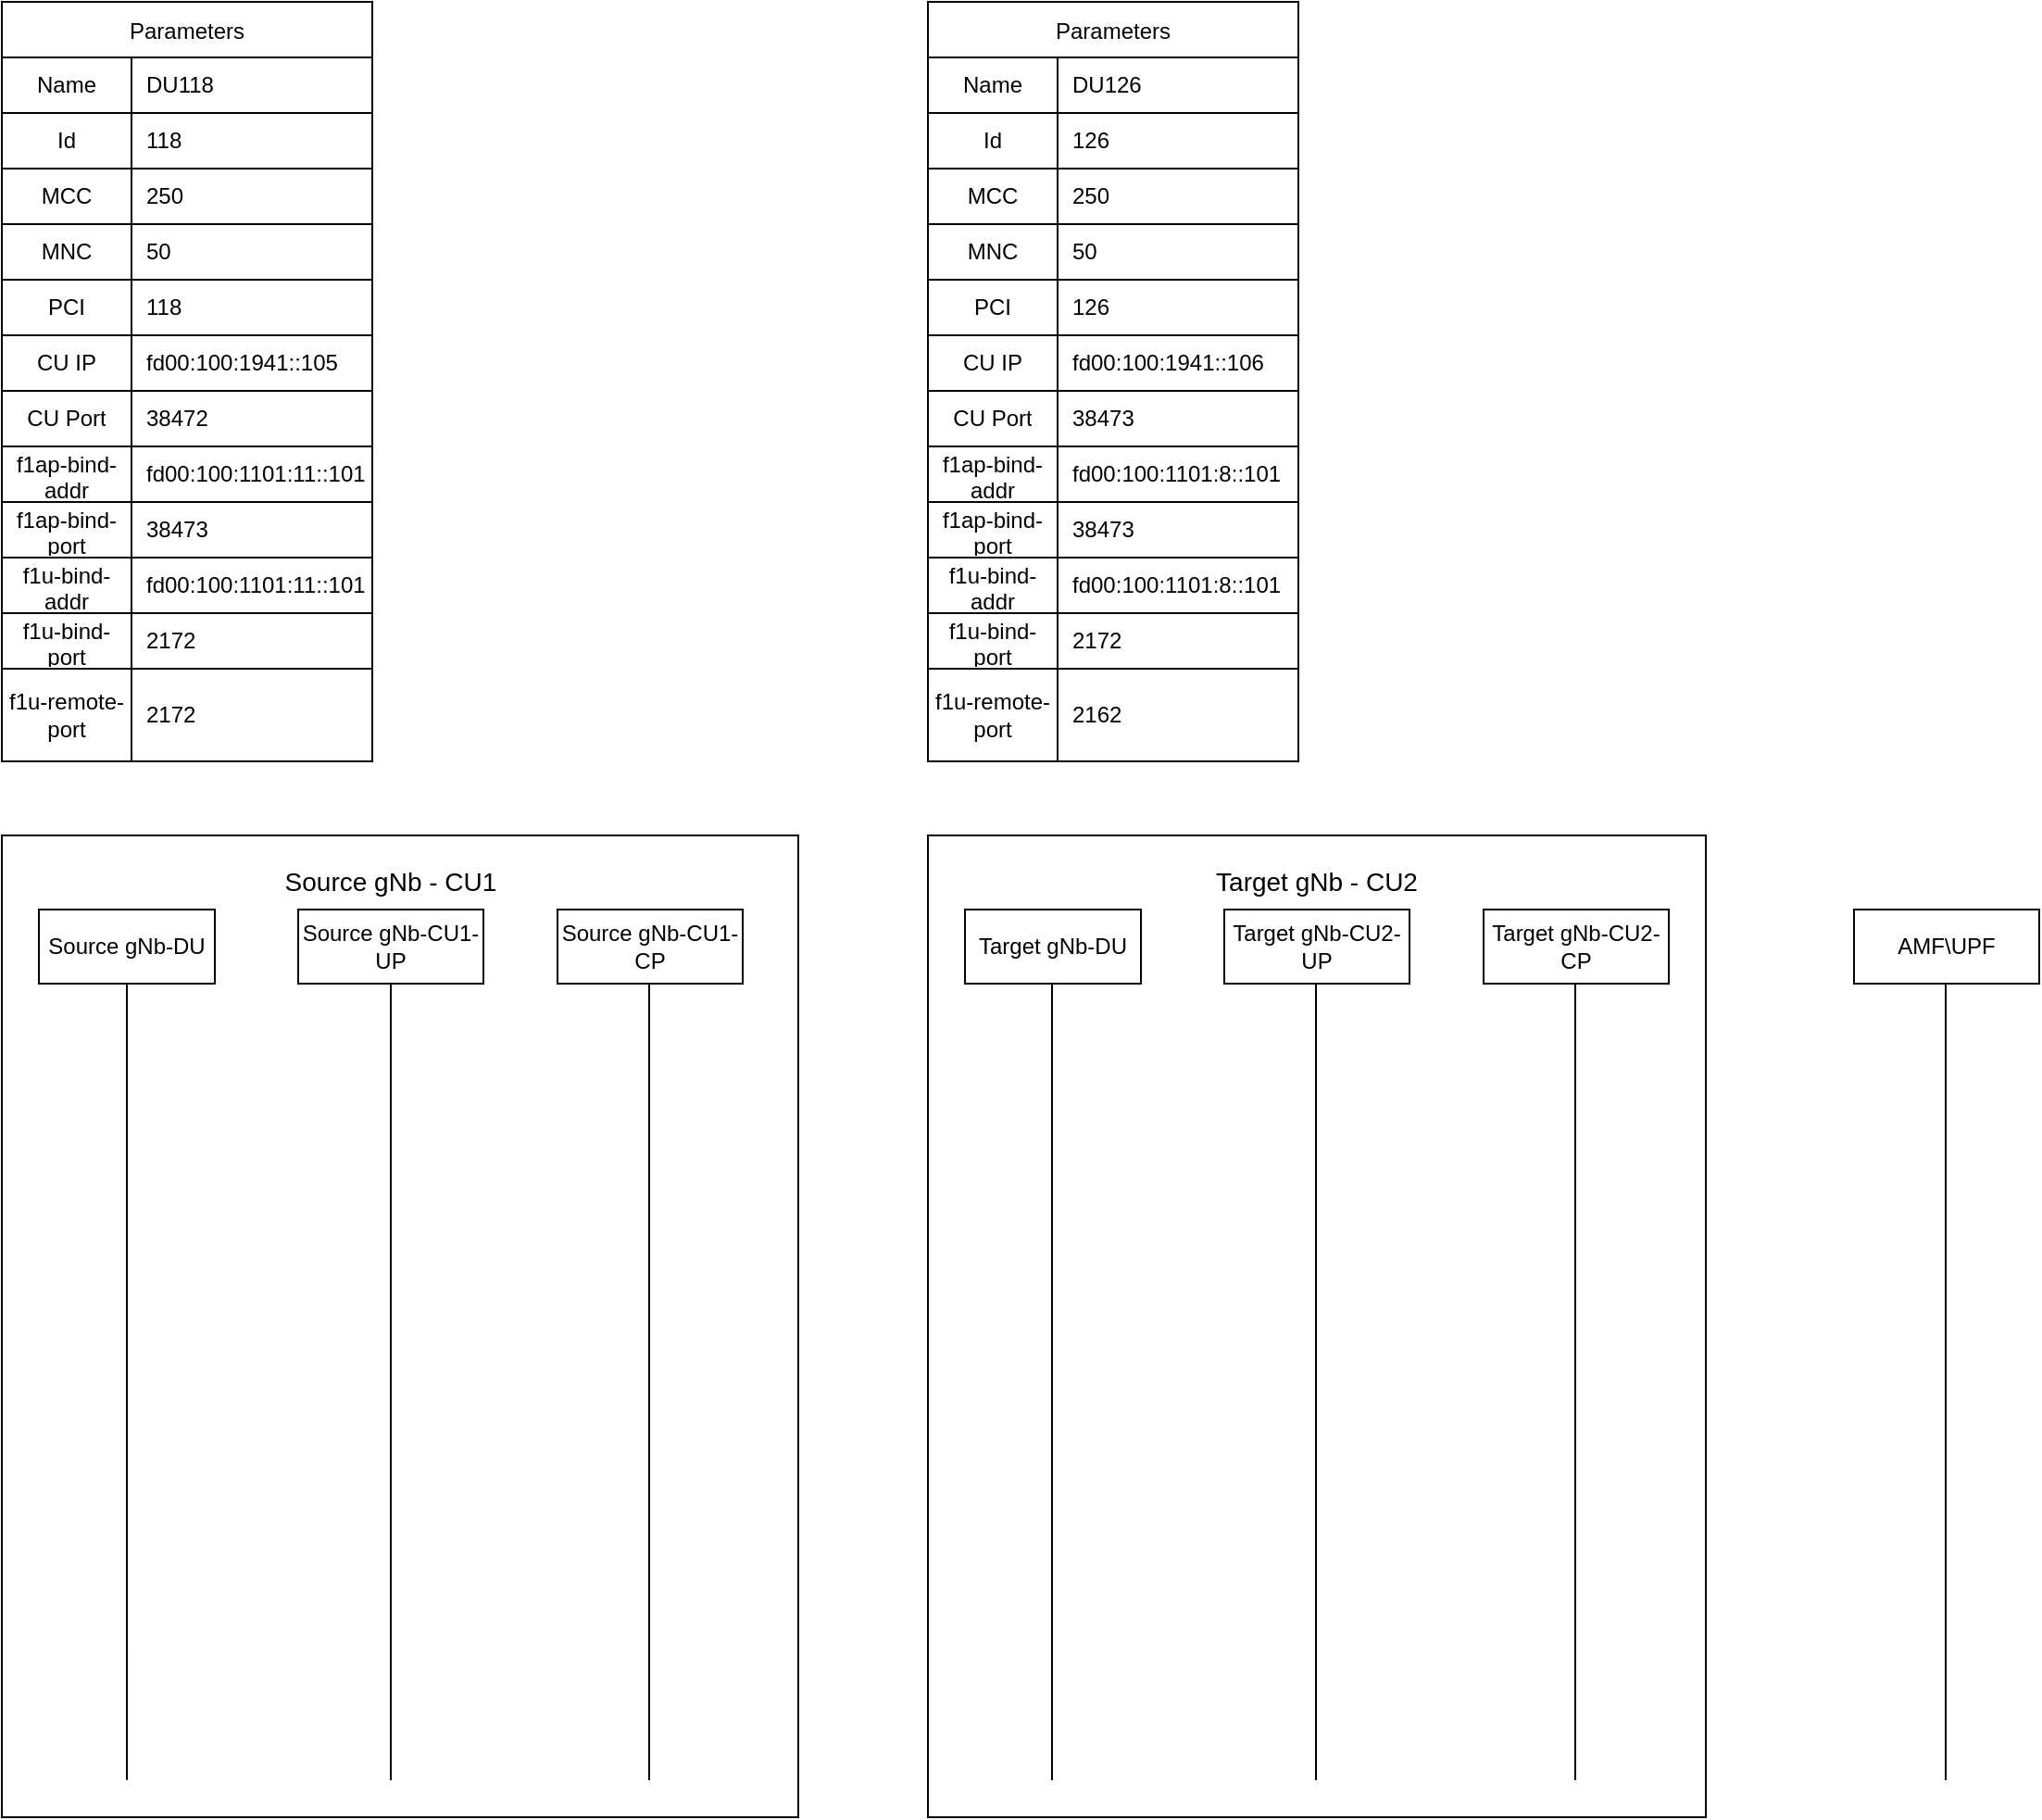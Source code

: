 <mxfile version="21.1.1" type="github">
  <diagram name="Page-1" id="ntlwcirGqWGYWwClvYJs">
    <mxGraphModel dx="1437" dy="1865" grid="1" gridSize="10" guides="1" tooltips="1" connect="1" arrows="1" fold="1" page="1" pageScale="1" pageWidth="827" pageHeight="1169" math="1" shadow="0">
      <root>
        <mxCell id="0" />
        <mxCell id="1" parent="0" />
        <mxCell id="eY2_cheVj6THHlVWZL7n-2" value="" style="rounded=0;whiteSpace=wrap;html=1;fillColor=none;" parent="1" vertex="1">
          <mxGeometry x="40" y="40" width="430" height="530" as="geometry" />
        </mxCell>
        <mxCell id="eY2_cheVj6THHlVWZL7n-3" value="&lt;font style=&quot;font-size: 14px;&quot;&gt;Source gNb - CU1&lt;/font&gt;" style="text;html=1;strokeColor=none;fillColor=none;align=center;verticalAlign=middle;whiteSpace=wrap;rounded=0;" parent="1" vertex="1">
          <mxGeometry x="185" y="50" width="130" height="30" as="geometry" />
        </mxCell>
        <mxCell id="eY2_cheVj6THHlVWZL7n-4" value="" style="rounded=0;whiteSpace=wrap;html=1;fillColor=none;" parent="1" vertex="1">
          <mxGeometry x="540" y="40" width="420" height="530" as="geometry" />
        </mxCell>
        <mxCell id="eY2_cheVj6THHlVWZL7n-5" value="&lt;font style=&quot;font-size: 14px;&quot;&gt;Target gNb - CU2&lt;/font&gt;" style="text;html=1;strokeColor=none;fillColor=none;align=center;verticalAlign=middle;whiteSpace=wrap;rounded=0;" parent="1" vertex="1">
          <mxGeometry x="685" y="50" width="130" height="30" as="geometry" />
        </mxCell>
        <mxCell id="eY2_cheVj6THHlVWZL7n-6" value="Source gNb-DU" style="rounded=0;whiteSpace=wrap;html=1;" parent="1" vertex="1">
          <mxGeometry x="60" y="80" width="95" height="40" as="geometry" />
        </mxCell>
        <mxCell id="eY2_cheVj6THHlVWZL7n-7" value="Source gNb-CU1-UP" style="rounded=0;whiteSpace=wrap;html=1;" parent="1" vertex="1">
          <mxGeometry x="200" y="80" width="100" height="40" as="geometry" />
        </mxCell>
        <mxCell id="eY2_cheVj6THHlVWZL7n-8" value="Source gNb-CU1-CP" style="rounded=0;whiteSpace=wrap;html=1;" parent="1" vertex="1">
          <mxGeometry x="340" y="80" width="100" height="40" as="geometry" />
        </mxCell>
        <mxCell id="eY2_cheVj6THHlVWZL7n-9" value="Target gNb-DU" style="rounded=0;whiteSpace=wrap;html=1;" parent="1" vertex="1">
          <mxGeometry x="560" y="80" width="95" height="40" as="geometry" />
        </mxCell>
        <mxCell id="eY2_cheVj6THHlVWZL7n-10" value="Target gNb-CU2-UP" style="rounded=0;whiteSpace=wrap;html=1;" parent="1" vertex="1">
          <mxGeometry x="700" y="80" width="100" height="40" as="geometry" />
        </mxCell>
        <mxCell id="eY2_cheVj6THHlVWZL7n-11" value="Target gNb-CU2-CP" style="rounded=0;whiteSpace=wrap;html=1;" parent="1" vertex="1">
          <mxGeometry x="840" y="80" width="100" height="40" as="geometry" />
        </mxCell>
        <mxCell id="eY2_cheVj6THHlVWZL7n-12" value="AMF\UPF" style="rounded=0;whiteSpace=wrap;html=1;" parent="1" vertex="1">
          <mxGeometry x="1040" y="80" width="100" height="40" as="geometry" />
        </mxCell>
        <mxCell id="eY2_cheVj6THHlVWZL7n-13" value="" style="endArrow=none;html=1;rounded=0;entryX=0.5;entryY=1;entryDx=0;entryDy=0;exitX=0.157;exitY=0.962;exitDx=0;exitDy=0;exitPerimeter=0;" parent="1" source="eY2_cheVj6THHlVWZL7n-2" target="eY2_cheVj6THHlVWZL7n-6" edge="1">
          <mxGeometry width="50" height="50" relative="1" as="geometry">
            <mxPoint x="70" y="210" as="sourcePoint" />
            <mxPoint x="120" y="160" as="targetPoint" />
          </mxGeometry>
        </mxCell>
        <mxCell id="eY2_cheVj6THHlVWZL7n-14" value="" style="endArrow=none;html=1;rounded=0;entryX=0.5;entryY=1;entryDx=0;entryDy=0;exitX=0.157;exitY=0.962;exitDx=0;exitDy=0;exitPerimeter=0;" parent="1" edge="1">
          <mxGeometry width="50" height="50" relative="1" as="geometry">
            <mxPoint x="250" y="550" as="sourcePoint" />
            <mxPoint x="250" y="120" as="targetPoint" />
          </mxGeometry>
        </mxCell>
        <mxCell id="eY2_cheVj6THHlVWZL7n-15" value="" style="endArrow=none;html=1;rounded=0;entryX=0.5;entryY=1;entryDx=0;entryDy=0;exitX=0.157;exitY=0.962;exitDx=0;exitDy=0;exitPerimeter=0;" parent="1" edge="1">
          <mxGeometry width="50" height="50" relative="1" as="geometry">
            <mxPoint x="389.5" y="550" as="sourcePoint" />
            <mxPoint x="389.5" y="120" as="targetPoint" />
          </mxGeometry>
        </mxCell>
        <mxCell id="eY2_cheVj6THHlVWZL7n-16" value="" style="endArrow=none;html=1;rounded=0;entryX=0.5;entryY=1;entryDx=0;entryDy=0;exitX=0.157;exitY=0.962;exitDx=0;exitDy=0;exitPerimeter=0;" parent="1" edge="1">
          <mxGeometry width="50" height="50" relative="1" as="geometry">
            <mxPoint x="607" y="550" as="sourcePoint" />
            <mxPoint x="607" y="120" as="targetPoint" />
          </mxGeometry>
        </mxCell>
        <mxCell id="eY2_cheVj6THHlVWZL7n-17" value="" style="endArrow=none;html=1;rounded=0;entryX=0.5;entryY=1;entryDx=0;entryDy=0;exitX=0.157;exitY=0.962;exitDx=0;exitDy=0;exitPerimeter=0;" parent="1" edge="1">
          <mxGeometry width="50" height="50" relative="1" as="geometry">
            <mxPoint x="749.5" y="550" as="sourcePoint" />
            <mxPoint x="749.5" y="120" as="targetPoint" />
          </mxGeometry>
        </mxCell>
        <mxCell id="eY2_cheVj6THHlVWZL7n-18" value="" style="endArrow=none;html=1;rounded=0;entryX=0.5;entryY=1;entryDx=0;entryDy=0;exitX=0.157;exitY=0.962;exitDx=0;exitDy=0;exitPerimeter=0;" parent="1" edge="1">
          <mxGeometry width="50" height="50" relative="1" as="geometry">
            <mxPoint x="889.5" y="550" as="sourcePoint" />
            <mxPoint x="889.5" y="120" as="targetPoint" />
          </mxGeometry>
        </mxCell>
        <mxCell id="eY2_cheVj6THHlVWZL7n-19" value="" style="endArrow=none;html=1;rounded=0;entryX=0.5;entryY=1;entryDx=0;entryDy=0;exitX=0.157;exitY=0.962;exitDx=0;exitDy=0;exitPerimeter=0;" parent="1" edge="1">
          <mxGeometry width="50" height="50" relative="1" as="geometry">
            <mxPoint x="1089.5" y="550" as="sourcePoint" />
            <mxPoint x="1089.5" y="120" as="targetPoint" />
          </mxGeometry>
        </mxCell>
        <mxCell id="01Hzk-wRed-KmRM_JVlv-11" value="Parameters" style="shape=table;startSize=30;container=1;collapsible=0;childLayout=tableLayout;fixedRows=1;rowLines=0;fontStyle=0;strokeColor=default;fontSize=12;labelBorderColor=none;columnLines=1;" vertex="1" parent="1">
          <mxGeometry x="40" y="-410" width="200" height="410" as="geometry" />
        </mxCell>
        <mxCell id="01Hzk-wRed-KmRM_JVlv-12" value="" style="shape=tableRow;horizontal=0;startSize=0;swimlaneHead=0;swimlaneBody=0;top=0;left=0;bottom=0;right=0;collapsible=0;dropTarget=0;fillColor=none;points=[[0,0.5],[1,0.5]];portConstraint=eastwest;strokeColor=inherit;fontSize=12;" vertex="1" parent="01Hzk-wRed-KmRM_JVlv-11">
          <mxGeometry y="30" width="200" height="30" as="geometry" />
        </mxCell>
        <mxCell id="01Hzk-wRed-KmRM_JVlv-13" value="Name" style="shape=partialRectangle;html=1;whiteSpace=wrap;connectable=0;fillColor=none;top=0;left=0;bottom=0;right=0;overflow=hidden;pointerEvents=1;strokeColor=inherit;fontSize=12;" vertex="1" parent="01Hzk-wRed-KmRM_JVlv-12">
          <mxGeometry width="70" height="30" as="geometry">
            <mxRectangle width="70" height="30" as="alternateBounds" />
          </mxGeometry>
        </mxCell>
        <mxCell id="01Hzk-wRed-KmRM_JVlv-14" value="DU118" style="shape=partialRectangle;html=1;whiteSpace=wrap;connectable=0;fillColor=none;top=0;left=0;bottom=0;right=0;align=left;spacingLeft=6;overflow=hidden;strokeColor=inherit;fontSize=12;" vertex="1" parent="01Hzk-wRed-KmRM_JVlv-12">
          <mxGeometry x="70" width="130" height="30" as="geometry">
            <mxRectangle width="130" height="30" as="alternateBounds" />
          </mxGeometry>
        </mxCell>
        <mxCell id="01Hzk-wRed-KmRM_JVlv-15" value="" style="shape=tableRow;horizontal=0;startSize=0;swimlaneHead=0;swimlaneBody=0;top=0;left=0;bottom=0;right=0;collapsible=0;dropTarget=0;fillColor=none;points=[[0,0.5],[1,0.5]];portConstraint=eastwest;strokeColor=inherit;fontSize=12;" vertex="1" parent="01Hzk-wRed-KmRM_JVlv-11">
          <mxGeometry y="60" width="200" height="30" as="geometry" />
        </mxCell>
        <mxCell id="01Hzk-wRed-KmRM_JVlv-16" value="Id" style="shape=partialRectangle;html=1;whiteSpace=wrap;connectable=0;fillColor=none;top=1;left=0;bottom=1;right=0;overflow=hidden;strokeColor=inherit;fontSize=12;labelBorderColor=none;shadow=0;" vertex="1" parent="01Hzk-wRed-KmRM_JVlv-15">
          <mxGeometry width="70" height="30" as="geometry">
            <mxRectangle width="70" height="30" as="alternateBounds" />
          </mxGeometry>
        </mxCell>
        <mxCell id="01Hzk-wRed-KmRM_JVlv-17" value="118" style="shape=partialRectangle;html=1;whiteSpace=wrap;connectable=0;fillColor=none;top=1;left=0;bottom=1;right=0;align=left;spacingLeft=6;overflow=hidden;strokeColor=inherit;fontSize=12;" vertex="1" parent="01Hzk-wRed-KmRM_JVlv-15">
          <mxGeometry x="70" width="130" height="30" as="geometry">
            <mxRectangle width="130" height="30" as="alternateBounds" />
          </mxGeometry>
        </mxCell>
        <mxCell id="01Hzk-wRed-KmRM_JVlv-18" value="" style="shape=tableRow;horizontal=0;startSize=0;swimlaneHead=0;swimlaneBody=0;top=0;left=0;bottom=0;right=0;collapsible=0;dropTarget=0;fillColor=none;points=[[0,0.5],[1,0.5]];portConstraint=eastwest;strokeColor=inherit;fontSize=12;" vertex="1" parent="01Hzk-wRed-KmRM_JVlv-11">
          <mxGeometry y="90" width="200" height="30" as="geometry" />
        </mxCell>
        <mxCell id="01Hzk-wRed-KmRM_JVlv-19" value="MCC" style="shape=partialRectangle;html=1;whiteSpace=wrap;connectable=0;fillColor=none;top=0;left=0;bottom=1;right=0;overflow=hidden;strokeColor=inherit;fontSize=12;" vertex="1" parent="01Hzk-wRed-KmRM_JVlv-18">
          <mxGeometry width="70" height="30" as="geometry">
            <mxRectangle width="70" height="30" as="alternateBounds" />
          </mxGeometry>
        </mxCell>
        <mxCell id="01Hzk-wRed-KmRM_JVlv-20" value="250" style="shape=partialRectangle;html=1;whiteSpace=wrap;connectable=0;fillColor=none;top=0;left=0;bottom=1;right=0;align=left;spacingLeft=6;overflow=hidden;strokeColor=inherit;fontSize=12;" vertex="1" parent="01Hzk-wRed-KmRM_JVlv-18">
          <mxGeometry x="70" width="130" height="30" as="geometry">
            <mxRectangle width="130" height="30" as="alternateBounds" />
          </mxGeometry>
        </mxCell>
        <mxCell id="01Hzk-wRed-KmRM_JVlv-21" style="shape=tableRow;horizontal=0;startSize=0;swimlaneHead=0;swimlaneBody=0;top=0;left=0;bottom=0;right=0;collapsible=0;dropTarget=0;fillColor=none;points=[[0,0.5],[1,0.5]];portConstraint=eastwest;strokeColor=inherit;fontSize=12;" vertex="1" parent="01Hzk-wRed-KmRM_JVlv-11">
          <mxGeometry y="120" width="200" height="30" as="geometry" />
        </mxCell>
        <mxCell id="01Hzk-wRed-KmRM_JVlv-22" value="MNC" style="shape=partialRectangle;html=1;whiteSpace=wrap;connectable=0;fillColor=none;top=0;left=0;bottom=1;right=0;overflow=hidden;strokeColor=inherit;fontSize=12;" vertex="1" parent="01Hzk-wRed-KmRM_JVlv-21">
          <mxGeometry width="70" height="30" as="geometry">
            <mxRectangle width="70" height="30" as="alternateBounds" />
          </mxGeometry>
        </mxCell>
        <mxCell id="01Hzk-wRed-KmRM_JVlv-23" value="50" style="shape=partialRectangle;html=1;whiteSpace=wrap;connectable=0;fillColor=none;top=0;left=0;bottom=1;right=0;align=left;spacingLeft=6;overflow=hidden;strokeColor=inherit;fontSize=12;" vertex="1" parent="01Hzk-wRed-KmRM_JVlv-21">
          <mxGeometry x="70" width="130" height="30" as="geometry">
            <mxRectangle width="130" height="30" as="alternateBounds" />
          </mxGeometry>
        </mxCell>
        <mxCell id="01Hzk-wRed-KmRM_JVlv-24" style="shape=tableRow;horizontal=0;startSize=0;swimlaneHead=0;swimlaneBody=0;top=0;left=0;bottom=0;right=0;collapsible=0;dropTarget=0;fillColor=none;points=[[0,0.5],[1,0.5]];portConstraint=eastwest;strokeColor=inherit;fontSize=12;" vertex="1" parent="01Hzk-wRed-KmRM_JVlv-11">
          <mxGeometry y="150" width="200" height="30" as="geometry" />
        </mxCell>
        <mxCell id="01Hzk-wRed-KmRM_JVlv-25" value="PCI" style="shape=partialRectangle;html=1;whiteSpace=wrap;connectable=0;fillColor=none;top=0;left=0;bottom=1;right=0;overflow=hidden;strokeColor=inherit;fontSize=12;" vertex="1" parent="01Hzk-wRed-KmRM_JVlv-24">
          <mxGeometry width="70" height="30" as="geometry">
            <mxRectangle width="70" height="30" as="alternateBounds" />
          </mxGeometry>
        </mxCell>
        <mxCell id="01Hzk-wRed-KmRM_JVlv-26" value="118" style="shape=partialRectangle;html=1;whiteSpace=wrap;connectable=0;fillColor=none;top=0;left=0;bottom=1;right=0;align=left;spacingLeft=6;overflow=hidden;strokeColor=inherit;fontSize=12;" vertex="1" parent="01Hzk-wRed-KmRM_JVlv-24">
          <mxGeometry x="70" width="130" height="30" as="geometry">
            <mxRectangle width="130" height="30" as="alternateBounds" />
          </mxGeometry>
        </mxCell>
        <mxCell id="01Hzk-wRed-KmRM_JVlv-27" style="shape=tableRow;horizontal=0;startSize=0;swimlaneHead=0;swimlaneBody=0;top=0;left=0;bottom=0;right=0;collapsible=0;dropTarget=0;fillColor=none;points=[[0,0.5],[1,0.5]];portConstraint=eastwest;strokeColor=inherit;fontSize=12;" vertex="1" parent="01Hzk-wRed-KmRM_JVlv-11">
          <mxGeometry y="180" width="200" height="30" as="geometry" />
        </mxCell>
        <mxCell id="01Hzk-wRed-KmRM_JVlv-28" value="CU IP" style="shape=partialRectangle;html=1;whiteSpace=wrap;connectable=0;fillColor=none;top=0;left=0;bottom=1;right=0;overflow=hidden;strokeColor=inherit;fontSize=12;" vertex="1" parent="01Hzk-wRed-KmRM_JVlv-27">
          <mxGeometry width="70" height="30" as="geometry">
            <mxRectangle width="70" height="30" as="alternateBounds" />
          </mxGeometry>
        </mxCell>
        <mxCell id="01Hzk-wRed-KmRM_JVlv-29" value="fd00:100:1941::105" style="shape=partialRectangle;html=1;whiteSpace=wrap;connectable=0;fillColor=none;top=0;left=0;bottom=1;right=0;align=left;spacingLeft=6;overflow=hidden;strokeColor=inherit;fontSize=12;" vertex="1" parent="01Hzk-wRed-KmRM_JVlv-27">
          <mxGeometry x="70" width="130" height="30" as="geometry">
            <mxRectangle width="130" height="30" as="alternateBounds" />
          </mxGeometry>
        </mxCell>
        <mxCell id="01Hzk-wRed-KmRM_JVlv-59" style="shape=tableRow;horizontal=0;startSize=0;swimlaneHead=0;swimlaneBody=0;top=0;left=0;bottom=0;right=0;collapsible=0;dropTarget=0;fillColor=none;points=[[0,0.5],[1,0.5]];portConstraint=eastwest;strokeColor=inherit;fontSize=12;" vertex="1" parent="01Hzk-wRed-KmRM_JVlv-11">
          <mxGeometry y="210" width="200" height="30" as="geometry" />
        </mxCell>
        <mxCell id="01Hzk-wRed-KmRM_JVlv-60" value="CU Port" style="shape=partialRectangle;html=1;whiteSpace=wrap;connectable=0;fillColor=none;top=0;left=0;bottom=1;right=0;overflow=hidden;strokeColor=inherit;fontSize=12;" vertex="1" parent="01Hzk-wRed-KmRM_JVlv-59">
          <mxGeometry width="70" height="30" as="geometry">
            <mxRectangle width="70" height="30" as="alternateBounds" />
          </mxGeometry>
        </mxCell>
        <mxCell id="01Hzk-wRed-KmRM_JVlv-61" value="38472" style="shape=partialRectangle;html=1;whiteSpace=wrap;connectable=0;fillColor=none;top=0;left=0;bottom=1;right=0;align=left;spacingLeft=6;overflow=hidden;strokeColor=inherit;fontSize=12;" vertex="1" parent="01Hzk-wRed-KmRM_JVlv-59">
          <mxGeometry x="70" width="130" height="30" as="geometry">
            <mxRectangle width="130" height="30" as="alternateBounds" />
          </mxGeometry>
        </mxCell>
        <mxCell id="01Hzk-wRed-KmRM_JVlv-62" style="shape=tableRow;horizontal=0;startSize=0;swimlaneHead=0;swimlaneBody=0;top=0;left=0;bottom=0;right=0;collapsible=0;dropTarget=0;fillColor=none;points=[[0,0.5],[1,0.5]];portConstraint=eastwest;strokeColor=inherit;fontSize=12;" vertex="1" parent="01Hzk-wRed-KmRM_JVlv-11">
          <mxGeometry y="240" width="200" height="30" as="geometry" />
        </mxCell>
        <mxCell id="01Hzk-wRed-KmRM_JVlv-63" value="f1ap-bind-addr" style="shape=partialRectangle;html=1;whiteSpace=wrap;connectable=0;fillColor=none;top=0;left=0;bottom=1;right=0;overflow=hidden;strokeColor=inherit;fontSize=12;" vertex="1" parent="01Hzk-wRed-KmRM_JVlv-62">
          <mxGeometry width="70" height="30" as="geometry">
            <mxRectangle width="70" height="30" as="alternateBounds" />
          </mxGeometry>
        </mxCell>
        <mxCell id="01Hzk-wRed-KmRM_JVlv-64" value="fd00:100:1101:11::101" style="shape=partialRectangle;html=1;whiteSpace=wrap;connectable=0;fillColor=none;top=0;left=0;bottom=1;right=0;align=left;spacingLeft=6;overflow=hidden;strokeColor=inherit;fontSize=12;" vertex="1" parent="01Hzk-wRed-KmRM_JVlv-62">
          <mxGeometry x="70" width="130" height="30" as="geometry">
            <mxRectangle width="130" height="30" as="alternateBounds" />
          </mxGeometry>
        </mxCell>
        <mxCell id="01Hzk-wRed-KmRM_JVlv-65" style="shape=tableRow;horizontal=0;startSize=0;swimlaneHead=0;swimlaneBody=0;top=0;left=0;bottom=0;right=0;collapsible=0;dropTarget=0;fillColor=none;points=[[0,0.5],[1,0.5]];portConstraint=eastwest;strokeColor=inherit;fontSize=12;" vertex="1" parent="01Hzk-wRed-KmRM_JVlv-11">
          <mxGeometry y="270" width="200" height="30" as="geometry" />
        </mxCell>
        <mxCell id="01Hzk-wRed-KmRM_JVlv-66" value="f1ap-bind-port" style="shape=partialRectangle;html=1;whiteSpace=wrap;connectable=0;fillColor=none;top=0;left=0;bottom=1;right=0;overflow=hidden;strokeColor=inherit;fontSize=12;" vertex="1" parent="01Hzk-wRed-KmRM_JVlv-65">
          <mxGeometry width="70" height="30" as="geometry">
            <mxRectangle width="70" height="30" as="alternateBounds" />
          </mxGeometry>
        </mxCell>
        <mxCell id="01Hzk-wRed-KmRM_JVlv-67" value="38473" style="shape=partialRectangle;html=1;whiteSpace=wrap;connectable=0;fillColor=none;top=0;left=0;bottom=1;right=0;align=left;spacingLeft=6;overflow=hidden;strokeColor=inherit;fontSize=12;" vertex="1" parent="01Hzk-wRed-KmRM_JVlv-65">
          <mxGeometry x="70" width="130" height="30" as="geometry">
            <mxRectangle width="130" height="30" as="alternateBounds" />
          </mxGeometry>
        </mxCell>
        <mxCell id="01Hzk-wRed-KmRM_JVlv-68" style="shape=tableRow;horizontal=0;startSize=0;swimlaneHead=0;swimlaneBody=0;top=0;left=0;bottom=0;right=0;collapsible=0;dropTarget=0;fillColor=none;points=[[0,0.5],[1,0.5]];portConstraint=eastwest;strokeColor=inherit;fontSize=12;" vertex="1" parent="01Hzk-wRed-KmRM_JVlv-11">
          <mxGeometry y="300" width="200" height="30" as="geometry" />
        </mxCell>
        <mxCell id="01Hzk-wRed-KmRM_JVlv-69" value="f1u-bind-addr" style="shape=partialRectangle;html=1;whiteSpace=wrap;connectable=0;fillColor=none;top=0;left=0;bottom=1;right=0;overflow=hidden;strokeColor=inherit;fontSize=12;" vertex="1" parent="01Hzk-wRed-KmRM_JVlv-68">
          <mxGeometry width="70" height="30" as="geometry">
            <mxRectangle width="70" height="30" as="alternateBounds" />
          </mxGeometry>
        </mxCell>
        <mxCell id="01Hzk-wRed-KmRM_JVlv-70" value="fd00:100:1101:11::101" style="shape=partialRectangle;html=1;whiteSpace=wrap;connectable=0;fillColor=none;top=0;left=0;bottom=1;right=0;align=left;spacingLeft=6;overflow=hidden;strokeColor=inherit;fontSize=12;" vertex="1" parent="01Hzk-wRed-KmRM_JVlv-68">
          <mxGeometry x="70" width="130" height="30" as="geometry">
            <mxRectangle width="130" height="30" as="alternateBounds" />
          </mxGeometry>
        </mxCell>
        <mxCell id="01Hzk-wRed-KmRM_JVlv-71" style="shape=tableRow;horizontal=0;startSize=0;swimlaneHead=0;swimlaneBody=0;top=0;left=0;bottom=0;right=0;collapsible=0;dropTarget=0;fillColor=none;points=[[0,0.5],[1,0.5]];portConstraint=eastwest;strokeColor=inherit;fontSize=12;" vertex="1" parent="01Hzk-wRed-KmRM_JVlv-11">
          <mxGeometry y="330" width="200" height="30" as="geometry" />
        </mxCell>
        <mxCell id="01Hzk-wRed-KmRM_JVlv-72" value="f1u-bind-port" style="shape=partialRectangle;html=1;whiteSpace=wrap;connectable=0;fillColor=none;top=0;left=0;bottom=1;right=0;overflow=hidden;strokeColor=inherit;fontSize=12;" vertex="1" parent="01Hzk-wRed-KmRM_JVlv-71">
          <mxGeometry width="70" height="30" as="geometry">
            <mxRectangle width="70" height="30" as="alternateBounds" />
          </mxGeometry>
        </mxCell>
        <mxCell id="01Hzk-wRed-KmRM_JVlv-73" value="2172" style="shape=partialRectangle;html=1;whiteSpace=wrap;connectable=0;fillColor=none;top=0;left=0;bottom=1;right=0;align=left;spacingLeft=6;overflow=hidden;strokeColor=inherit;fontSize=12;" vertex="1" parent="01Hzk-wRed-KmRM_JVlv-71">
          <mxGeometry x="70" width="130" height="30" as="geometry">
            <mxRectangle width="130" height="30" as="alternateBounds" />
          </mxGeometry>
        </mxCell>
        <mxCell id="01Hzk-wRed-KmRM_JVlv-74" style="shape=tableRow;horizontal=0;startSize=0;swimlaneHead=0;swimlaneBody=0;top=0;left=0;bottom=0;right=0;collapsible=0;dropTarget=0;fillColor=none;points=[[0,0.5],[1,0.5]];portConstraint=eastwest;strokeColor=inherit;fontSize=12;" vertex="1" parent="01Hzk-wRed-KmRM_JVlv-11">
          <mxGeometry y="360" width="200" height="50" as="geometry" />
        </mxCell>
        <mxCell id="01Hzk-wRed-KmRM_JVlv-75" value="f1u-remote-port" style="shape=partialRectangle;html=1;whiteSpace=wrap;connectable=0;fillColor=none;top=0;left=0;bottom=1;right=0;overflow=hidden;strokeColor=inherit;fontSize=12;" vertex="1" parent="01Hzk-wRed-KmRM_JVlv-74">
          <mxGeometry width="70" height="50" as="geometry">
            <mxRectangle width="70" height="50" as="alternateBounds" />
          </mxGeometry>
        </mxCell>
        <mxCell id="01Hzk-wRed-KmRM_JVlv-76" value="2172" style="shape=partialRectangle;html=1;whiteSpace=wrap;connectable=0;fillColor=none;top=0;left=0;bottom=1;right=0;align=left;spacingLeft=6;overflow=hidden;strokeColor=inherit;fontSize=12;" vertex="1" parent="01Hzk-wRed-KmRM_JVlv-74">
          <mxGeometry x="70" width="130" height="50" as="geometry">
            <mxRectangle width="130" height="50" as="alternateBounds" />
          </mxGeometry>
        </mxCell>
        <mxCell id="01Hzk-wRed-KmRM_JVlv-77" value="Parameters" style="shape=table;startSize=30;container=1;collapsible=0;childLayout=tableLayout;fixedRows=1;rowLines=0;fontStyle=0;strokeColor=default;fontSize=12;labelBorderColor=none;columnLines=1;" vertex="1" parent="1">
          <mxGeometry x="540" y="-410" width="200" height="410" as="geometry" />
        </mxCell>
        <mxCell id="01Hzk-wRed-KmRM_JVlv-78" value="" style="shape=tableRow;horizontal=0;startSize=0;swimlaneHead=0;swimlaneBody=0;top=0;left=0;bottom=0;right=0;collapsible=0;dropTarget=0;fillColor=none;points=[[0,0.5],[1,0.5]];portConstraint=eastwest;strokeColor=inherit;fontSize=12;" vertex="1" parent="01Hzk-wRed-KmRM_JVlv-77">
          <mxGeometry y="30" width="200" height="30" as="geometry" />
        </mxCell>
        <mxCell id="01Hzk-wRed-KmRM_JVlv-79" value="Name" style="shape=partialRectangle;html=1;whiteSpace=wrap;connectable=0;fillColor=none;top=0;left=0;bottom=0;right=0;overflow=hidden;pointerEvents=1;strokeColor=inherit;fontSize=12;" vertex="1" parent="01Hzk-wRed-KmRM_JVlv-78">
          <mxGeometry width="70" height="30" as="geometry">
            <mxRectangle width="70" height="30" as="alternateBounds" />
          </mxGeometry>
        </mxCell>
        <mxCell id="01Hzk-wRed-KmRM_JVlv-80" value="DU126" style="shape=partialRectangle;html=1;whiteSpace=wrap;connectable=0;fillColor=none;top=0;left=0;bottom=0;right=0;align=left;spacingLeft=6;overflow=hidden;strokeColor=inherit;fontSize=12;" vertex="1" parent="01Hzk-wRed-KmRM_JVlv-78">
          <mxGeometry x="70" width="130" height="30" as="geometry">
            <mxRectangle width="130" height="30" as="alternateBounds" />
          </mxGeometry>
        </mxCell>
        <mxCell id="01Hzk-wRed-KmRM_JVlv-81" value="" style="shape=tableRow;horizontal=0;startSize=0;swimlaneHead=0;swimlaneBody=0;top=0;left=0;bottom=0;right=0;collapsible=0;dropTarget=0;fillColor=none;points=[[0,0.5],[1,0.5]];portConstraint=eastwest;strokeColor=inherit;fontSize=12;" vertex="1" parent="01Hzk-wRed-KmRM_JVlv-77">
          <mxGeometry y="60" width="200" height="30" as="geometry" />
        </mxCell>
        <mxCell id="01Hzk-wRed-KmRM_JVlv-82" value="Id" style="shape=partialRectangle;html=1;whiteSpace=wrap;connectable=0;fillColor=none;top=1;left=0;bottom=1;right=0;overflow=hidden;strokeColor=inherit;fontSize=12;labelBorderColor=none;shadow=0;" vertex="1" parent="01Hzk-wRed-KmRM_JVlv-81">
          <mxGeometry width="70" height="30" as="geometry">
            <mxRectangle width="70" height="30" as="alternateBounds" />
          </mxGeometry>
        </mxCell>
        <mxCell id="01Hzk-wRed-KmRM_JVlv-83" value="126" style="shape=partialRectangle;html=1;whiteSpace=wrap;connectable=0;fillColor=none;top=1;left=0;bottom=1;right=0;align=left;spacingLeft=6;overflow=hidden;strokeColor=inherit;fontSize=12;" vertex="1" parent="01Hzk-wRed-KmRM_JVlv-81">
          <mxGeometry x="70" width="130" height="30" as="geometry">
            <mxRectangle width="130" height="30" as="alternateBounds" />
          </mxGeometry>
        </mxCell>
        <mxCell id="01Hzk-wRed-KmRM_JVlv-84" value="" style="shape=tableRow;horizontal=0;startSize=0;swimlaneHead=0;swimlaneBody=0;top=0;left=0;bottom=0;right=0;collapsible=0;dropTarget=0;fillColor=none;points=[[0,0.5],[1,0.5]];portConstraint=eastwest;strokeColor=inherit;fontSize=12;" vertex="1" parent="01Hzk-wRed-KmRM_JVlv-77">
          <mxGeometry y="90" width="200" height="30" as="geometry" />
        </mxCell>
        <mxCell id="01Hzk-wRed-KmRM_JVlv-85" value="MCC" style="shape=partialRectangle;html=1;whiteSpace=wrap;connectable=0;fillColor=none;top=0;left=0;bottom=1;right=0;overflow=hidden;strokeColor=inherit;fontSize=12;" vertex="1" parent="01Hzk-wRed-KmRM_JVlv-84">
          <mxGeometry width="70" height="30" as="geometry">
            <mxRectangle width="70" height="30" as="alternateBounds" />
          </mxGeometry>
        </mxCell>
        <mxCell id="01Hzk-wRed-KmRM_JVlv-86" value="250" style="shape=partialRectangle;html=1;whiteSpace=wrap;connectable=0;fillColor=none;top=0;left=0;bottom=1;right=0;align=left;spacingLeft=6;overflow=hidden;strokeColor=inherit;fontSize=12;" vertex="1" parent="01Hzk-wRed-KmRM_JVlv-84">
          <mxGeometry x="70" width="130" height="30" as="geometry">
            <mxRectangle width="130" height="30" as="alternateBounds" />
          </mxGeometry>
        </mxCell>
        <mxCell id="01Hzk-wRed-KmRM_JVlv-87" style="shape=tableRow;horizontal=0;startSize=0;swimlaneHead=0;swimlaneBody=0;top=0;left=0;bottom=0;right=0;collapsible=0;dropTarget=0;fillColor=none;points=[[0,0.5],[1,0.5]];portConstraint=eastwest;strokeColor=inherit;fontSize=12;" vertex="1" parent="01Hzk-wRed-KmRM_JVlv-77">
          <mxGeometry y="120" width="200" height="30" as="geometry" />
        </mxCell>
        <mxCell id="01Hzk-wRed-KmRM_JVlv-88" value="MNC" style="shape=partialRectangle;html=1;whiteSpace=wrap;connectable=0;fillColor=none;top=0;left=0;bottom=1;right=0;overflow=hidden;strokeColor=inherit;fontSize=12;" vertex="1" parent="01Hzk-wRed-KmRM_JVlv-87">
          <mxGeometry width="70" height="30" as="geometry">
            <mxRectangle width="70" height="30" as="alternateBounds" />
          </mxGeometry>
        </mxCell>
        <mxCell id="01Hzk-wRed-KmRM_JVlv-89" value="50" style="shape=partialRectangle;html=1;whiteSpace=wrap;connectable=0;fillColor=none;top=0;left=0;bottom=1;right=0;align=left;spacingLeft=6;overflow=hidden;strokeColor=inherit;fontSize=12;" vertex="1" parent="01Hzk-wRed-KmRM_JVlv-87">
          <mxGeometry x="70" width="130" height="30" as="geometry">
            <mxRectangle width="130" height="30" as="alternateBounds" />
          </mxGeometry>
        </mxCell>
        <mxCell id="01Hzk-wRed-KmRM_JVlv-90" style="shape=tableRow;horizontal=0;startSize=0;swimlaneHead=0;swimlaneBody=0;top=0;left=0;bottom=0;right=0;collapsible=0;dropTarget=0;fillColor=none;points=[[0,0.5],[1,0.5]];portConstraint=eastwest;strokeColor=inherit;fontSize=12;" vertex="1" parent="01Hzk-wRed-KmRM_JVlv-77">
          <mxGeometry y="150" width="200" height="30" as="geometry" />
        </mxCell>
        <mxCell id="01Hzk-wRed-KmRM_JVlv-91" value="PCI" style="shape=partialRectangle;html=1;whiteSpace=wrap;connectable=0;fillColor=none;top=0;left=0;bottom=1;right=0;overflow=hidden;strokeColor=inherit;fontSize=12;" vertex="1" parent="01Hzk-wRed-KmRM_JVlv-90">
          <mxGeometry width="70" height="30" as="geometry">
            <mxRectangle width="70" height="30" as="alternateBounds" />
          </mxGeometry>
        </mxCell>
        <mxCell id="01Hzk-wRed-KmRM_JVlv-92" value="126" style="shape=partialRectangle;html=1;whiteSpace=wrap;connectable=0;fillColor=none;top=0;left=0;bottom=1;right=0;align=left;spacingLeft=6;overflow=hidden;strokeColor=inherit;fontSize=12;" vertex="1" parent="01Hzk-wRed-KmRM_JVlv-90">
          <mxGeometry x="70" width="130" height="30" as="geometry">
            <mxRectangle width="130" height="30" as="alternateBounds" />
          </mxGeometry>
        </mxCell>
        <mxCell id="01Hzk-wRed-KmRM_JVlv-93" style="shape=tableRow;horizontal=0;startSize=0;swimlaneHead=0;swimlaneBody=0;top=0;left=0;bottom=0;right=0;collapsible=0;dropTarget=0;fillColor=none;points=[[0,0.5],[1,0.5]];portConstraint=eastwest;strokeColor=inherit;fontSize=12;" vertex="1" parent="01Hzk-wRed-KmRM_JVlv-77">
          <mxGeometry y="180" width="200" height="30" as="geometry" />
        </mxCell>
        <mxCell id="01Hzk-wRed-KmRM_JVlv-94" value="CU IP" style="shape=partialRectangle;html=1;whiteSpace=wrap;connectable=0;fillColor=none;top=0;left=0;bottom=1;right=0;overflow=hidden;strokeColor=inherit;fontSize=12;" vertex="1" parent="01Hzk-wRed-KmRM_JVlv-93">
          <mxGeometry width="70" height="30" as="geometry">
            <mxRectangle width="70" height="30" as="alternateBounds" />
          </mxGeometry>
        </mxCell>
        <mxCell id="01Hzk-wRed-KmRM_JVlv-95" value="fd00:100:1941::106" style="shape=partialRectangle;html=1;whiteSpace=wrap;connectable=0;fillColor=none;top=0;left=0;bottom=1;right=0;align=left;spacingLeft=6;overflow=hidden;strokeColor=inherit;fontSize=12;" vertex="1" parent="01Hzk-wRed-KmRM_JVlv-93">
          <mxGeometry x="70" width="130" height="30" as="geometry">
            <mxRectangle width="130" height="30" as="alternateBounds" />
          </mxGeometry>
        </mxCell>
        <mxCell id="01Hzk-wRed-KmRM_JVlv-96" style="shape=tableRow;horizontal=0;startSize=0;swimlaneHead=0;swimlaneBody=0;top=0;left=0;bottom=0;right=0;collapsible=0;dropTarget=0;fillColor=none;points=[[0,0.5],[1,0.5]];portConstraint=eastwest;strokeColor=inherit;fontSize=12;" vertex="1" parent="01Hzk-wRed-KmRM_JVlv-77">
          <mxGeometry y="210" width="200" height="30" as="geometry" />
        </mxCell>
        <mxCell id="01Hzk-wRed-KmRM_JVlv-97" value="CU Port" style="shape=partialRectangle;html=1;whiteSpace=wrap;connectable=0;fillColor=none;top=0;left=0;bottom=1;right=0;overflow=hidden;strokeColor=inherit;fontSize=12;" vertex="1" parent="01Hzk-wRed-KmRM_JVlv-96">
          <mxGeometry width="70" height="30" as="geometry">
            <mxRectangle width="70" height="30" as="alternateBounds" />
          </mxGeometry>
        </mxCell>
        <mxCell id="01Hzk-wRed-KmRM_JVlv-98" value="38473" style="shape=partialRectangle;html=1;whiteSpace=wrap;connectable=0;fillColor=none;top=0;left=0;bottom=1;right=0;align=left;spacingLeft=6;overflow=hidden;strokeColor=inherit;fontSize=12;" vertex="1" parent="01Hzk-wRed-KmRM_JVlv-96">
          <mxGeometry x="70" width="130" height="30" as="geometry">
            <mxRectangle width="130" height="30" as="alternateBounds" />
          </mxGeometry>
        </mxCell>
        <mxCell id="01Hzk-wRed-KmRM_JVlv-99" style="shape=tableRow;horizontal=0;startSize=0;swimlaneHead=0;swimlaneBody=0;top=0;left=0;bottom=0;right=0;collapsible=0;dropTarget=0;fillColor=none;points=[[0,0.5],[1,0.5]];portConstraint=eastwest;strokeColor=inherit;fontSize=12;" vertex="1" parent="01Hzk-wRed-KmRM_JVlv-77">
          <mxGeometry y="240" width="200" height="30" as="geometry" />
        </mxCell>
        <mxCell id="01Hzk-wRed-KmRM_JVlv-100" value="f1ap-bind-addr" style="shape=partialRectangle;html=1;whiteSpace=wrap;connectable=0;fillColor=none;top=0;left=0;bottom=1;right=0;overflow=hidden;strokeColor=inherit;fontSize=12;" vertex="1" parent="01Hzk-wRed-KmRM_JVlv-99">
          <mxGeometry width="70" height="30" as="geometry">
            <mxRectangle width="70" height="30" as="alternateBounds" />
          </mxGeometry>
        </mxCell>
        <mxCell id="01Hzk-wRed-KmRM_JVlv-101" value="fd00:100:1101:8::101" style="shape=partialRectangle;html=1;whiteSpace=wrap;connectable=0;fillColor=none;top=0;left=0;bottom=1;right=0;align=left;spacingLeft=6;overflow=hidden;strokeColor=inherit;fontSize=12;" vertex="1" parent="01Hzk-wRed-KmRM_JVlv-99">
          <mxGeometry x="70" width="130" height="30" as="geometry">
            <mxRectangle width="130" height="30" as="alternateBounds" />
          </mxGeometry>
        </mxCell>
        <mxCell id="01Hzk-wRed-KmRM_JVlv-102" style="shape=tableRow;horizontal=0;startSize=0;swimlaneHead=0;swimlaneBody=0;top=0;left=0;bottom=0;right=0;collapsible=0;dropTarget=0;fillColor=none;points=[[0,0.5],[1,0.5]];portConstraint=eastwest;strokeColor=inherit;fontSize=12;" vertex="1" parent="01Hzk-wRed-KmRM_JVlv-77">
          <mxGeometry y="270" width="200" height="30" as="geometry" />
        </mxCell>
        <mxCell id="01Hzk-wRed-KmRM_JVlv-103" value="f1ap-bind-port" style="shape=partialRectangle;html=1;whiteSpace=wrap;connectable=0;fillColor=none;top=0;left=0;bottom=1;right=0;overflow=hidden;strokeColor=inherit;fontSize=12;" vertex="1" parent="01Hzk-wRed-KmRM_JVlv-102">
          <mxGeometry width="70" height="30" as="geometry">
            <mxRectangle width="70" height="30" as="alternateBounds" />
          </mxGeometry>
        </mxCell>
        <mxCell id="01Hzk-wRed-KmRM_JVlv-104" value="38473" style="shape=partialRectangle;html=1;whiteSpace=wrap;connectable=0;fillColor=none;top=0;left=0;bottom=1;right=0;align=left;spacingLeft=6;overflow=hidden;strokeColor=inherit;fontSize=12;" vertex="1" parent="01Hzk-wRed-KmRM_JVlv-102">
          <mxGeometry x="70" width="130" height="30" as="geometry">
            <mxRectangle width="130" height="30" as="alternateBounds" />
          </mxGeometry>
        </mxCell>
        <mxCell id="01Hzk-wRed-KmRM_JVlv-105" style="shape=tableRow;horizontal=0;startSize=0;swimlaneHead=0;swimlaneBody=0;top=0;left=0;bottom=0;right=0;collapsible=0;dropTarget=0;fillColor=none;points=[[0,0.5],[1,0.5]];portConstraint=eastwest;strokeColor=inherit;fontSize=12;" vertex="1" parent="01Hzk-wRed-KmRM_JVlv-77">
          <mxGeometry y="300" width="200" height="30" as="geometry" />
        </mxCell>
        <mxCell id="01Hzk-wRed-KmRM_JVlv-106" value="f1u-bind-addr" style="shape=partialRectangle;html=1;whiteSpace=wrap;connectable=0;fillColor=none;top=0;left=0;bottom=1;right=0;overflow=hidden;strokeColor=inherit;fontSize=12;" vertex="1" parent="01Hzk-wRed-KmRM_JVlv-105">
          <mxGeometry width="70" height="30" as="geometry">
            <mxRectangle width="70" height="30" as="alternateBounds" />
          </mxGeometry>
        </mxCell>
        <mxCell id="01Hzk-wRed-KmRM_JVlv-107" value="fd00:100:1101:8::101" style="shape=partialRectangle;html=1;whiteSpace=wrap;connectable=0;fillColor=none;top=0;left=0;bottom=1;right=0;align=left;spacingLeft=6;overflow=hidden;strokeColor=inherit;fontSize=12;" vertex="1" parent="01Hzk-wRed-KmRM_JVlv-105">
          <mxGeometry x="70" width="130" height="30" as="geometry">
            <mxRectangle width="130" height="30" as="alternateBounds" />
          </mxGeometry>
        </mxCell>
        <mxCell id="01Hzk-wRed-KmRM_JVlv-108" style="shape=tableRow;horizontal=0;startSize=0;swimlaneHead=0;swimlaneBody=0;top=0;left=0;bottom=0;right=0;collapsible=0;dropTarget=0;fillColor=none;points=[[0,0.5],[1,0.5]];portConstraint=eastwest;strokeColor=inherit;fontSize=12;" vertex="1" parent="01Hzk-wRed-KmRM_JVlv-77">
          <mxGeometry y="330" width="200" height="30" as="geometry" />
        </mxCell>
        <mxCell id="01Hzk-wRed-KmRM_JVlv-109" value="f1u-bind-port" style="shape=partialRectangle;html=1;whiteSpace=wrap;connectable=0;fillColor=none;top=0;left=0;bottom=1;right=0;overflow=hidden;strokeColor=inherit;fontSize=12;" vertex="1" parent="01Hzk-wRed-KmRM_JVlv-108">
          <mxGeometry width="70" height="30" as="geometry">
            <mxRectangle width="70" height="30" as="alternateBounds" />
          </mxGeometry>
        </mxCell>
        <mxCell id="01Hzk-wRed-KmRM_JVlv-110" value="2172" style="shape=partialRectangle;html=1;whiteSpace=wrap;connectable=0;fillColor=none;top=0;left=0;bottom=1;right=0;align=left;spacingLeft=6;overflow=hidden;strokeColor=inherit;fontSize=12;" vertex="1" parent="01Hzk-wRed-KmRM_JVlv-108">
          <mxGeometry x="70" width="130" height="30" as="geometry">
            <mxRectangle width="130" height="30" as="alternateBounds" />
          </mxGeometry>
        </mxCell>
        <mxCell id="01Hzk-wRed-KmRM_JVlv-111" style="shape=tableRow;horizontal=0;startSize=0;swimlaneHead=0;swimlaneBody=0;top=0;left=0;bottom=0;right=0;collapsible=0;dropTarget=0;fillColor=none;points=[[0,0.5],[1,0.5]];portConstraint=eastwest;strokeColor=inherit;fontSize=12;" vertex="1" parent="01Hzk-wRed-KmRM_JVlv-77">
          <mxGeometry y="360" width="200" height="50" as="geometry" />
        </mxCell>
        <mxCell id="01Hzk-wRed-KmRM_JVlv-112" value="f1u-remote-port" style="shape=partialRectangle;html=1;whiteSpace=wrap;connectable=0;fillColor=none;top=0;left=0;bottom=1;right=0;overflow=hidden;strokeColor=inherit;fontSize=12;" vertex="1" parent="01Hzk-wRed-KmRM_JVlv-111">
          <mxGeometry width="70" height="50" as="geometry">
            <mxRectangle width="70" height="50" as="alternateBounds" />
          </mxGeometry>
        </mxCell>
        <mxCell id="01Hzk-wRed-KmRM_JVlv-113" value="2162" style="shape=partialRectangle;html=1;whiteSpace=wrap;connectable=0;fillColor=none;top=0;left=0;bottom=1;right=0;align=left;spacingLeft=6;overflow=hidden;strokeColor=inherit;fontSize=12;" vertex="1" parent="01Hzk-wRed-KmRM_JVlv-111">
          <mxGeometry x="70" width="130" height="50" as="geometry">
            <mxRectangle width="130" height="50" as="alternateBounds" />
          </mxGeometry>
        </mxCell>
      </root>
    </mxGraphModel>
  </diagram>
</mxfile>
